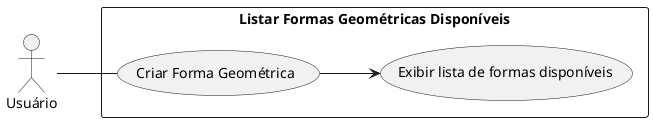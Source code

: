 @startuml use_case_list_shapes

left to right direction
skinparam packageStyle rectangle
actor Usuário as User
rectangle "Listar Formas Geométricas Disponíveis" {
    User -- (Criar Forma Geométrica)
    (Criar Forma Geométrica) --> (Exibir lista de formas disponíveis)
}

@enduml
